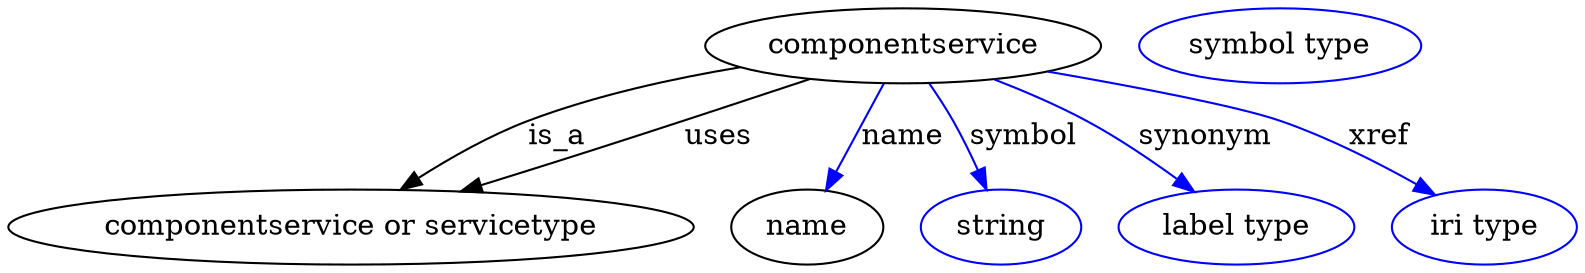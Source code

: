digraph {
	graph [bb="0,0,752.63,123"];
	node [label="\N"];
	componentservice	[height=0.5,
		label=componentservice,
		pos="429.44,105",
		width=2.6359];
	"componentservice or servicetype"	[height=0.5,
		pos="164.44,18",
		width=4.5677];
	componentservice -> "componentservice or servicetype"	[label=is_a,
		lp="263.44,61.5",
		pos="e,188.24,35.985 351.2,94.711 318.99,89.379 281.74,81.229 249.44,69 231.1,62.058 212.16,51.321 196.82,41.573"];
	componentservice -> "componentservice or servicetype"	[label=uses,
		lp="340.94,61.5",
		pos="e,217.1,35.103 384.61,89.027 354.37,78.984 313.56,65.535 277.44,54 261,48.752 243.18,43.179 226.66,38.059"];
	name	[height=0.5,
		pos="383.44,18",
		width=1.011];
	componentservice -> name	[color=blue,
		label=name,
		lp="429.44,61.5",
		pos="e,392.42,35.597 420.13,86.799 413.56,74.659 404.64,58.19 397.25,44.523",
		style=solid];
	symbol	[color=blue,
		height=0.5,
		label=string,
		pos="476.44,18",
		width=1.0652];
	componentservice -> symbol	[color=blue,
		label=symbol,
		lp="487.44,61.5",
		pos="e,469.46,36.022 442,86.928 445.87,81.343 450.02,75.024 453.44,69 457.68,61.521 461.78,53.12 465.32,45.371",
		style=solid];
	synonym	[color=blue,
		height=0.5,
		label="label type",
		pos="589.44,18",
		width=1.5707];
	componentservice -> synonym	[color=blue,
		label=synonym,
		lp="574.44,61.5",
		pos="e,569.13,34.974 473.3,88.825 487.68,83.256 503.53,76.467 517.44,69 532.36,60.986 547.92,50.488 560.74,41.182",
		style=solid];
	xref	[color=blue,
		height=0.5,
		label="iri type",
		pos="708.44,18",
		width=1.2277];
	componentservice -> xref	[color=blue,
		label=xref,
		lp="657.94,61.5",
		pos="e,684.71,33.506 498.83,92.645 540.79,85.378 590.01,76.029 610.44,69 633.15,61.185 657.19,48.983 675.78,38.589",
		style=solid];
	"macrooperational machine mixin_name"	[color=blue,
		height=0.5,
		label="symbol type",
		pos="609.44,105",
		width=1.8776];
}
